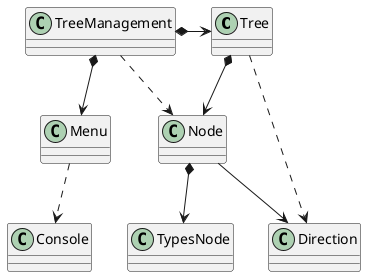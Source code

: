 @startuml "BST"
Tree *-> Node 
Node *--> TypesNode 
Node --> Direction
TreeManagement *-> Tree 
Menu ..> Console
TreeManagement *--> Menu 
TreeManagement ..> Node 
Tree ..> Direction

@enduml